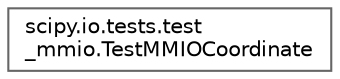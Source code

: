 digraph "Graphical Class Hierarchy"
{
 // LATEX_PDF_SIZE
  bgcolor="transparent";
  edge [fontname=Helvetica,fontsize=10,labelfontname=Helvetica,labelfontsize=10];
  node [fontname=Helvetica,fontsize=10,shape=box,height=0.2,width=0.4];
  rankdir="LR";
  Node0 [id="Node000000",label="scipy.io.tests.test\l_mmio.TestMMIOCoordinate",height=0.2,width=0.4,color="grey40", fillcolor="white", style="filled",URL="$d2/dc6/classscipy_1_1io_1_1tests_1_1test__mmio_1_1TestMMIOCoordinate.html",tooltip=" "];
}
